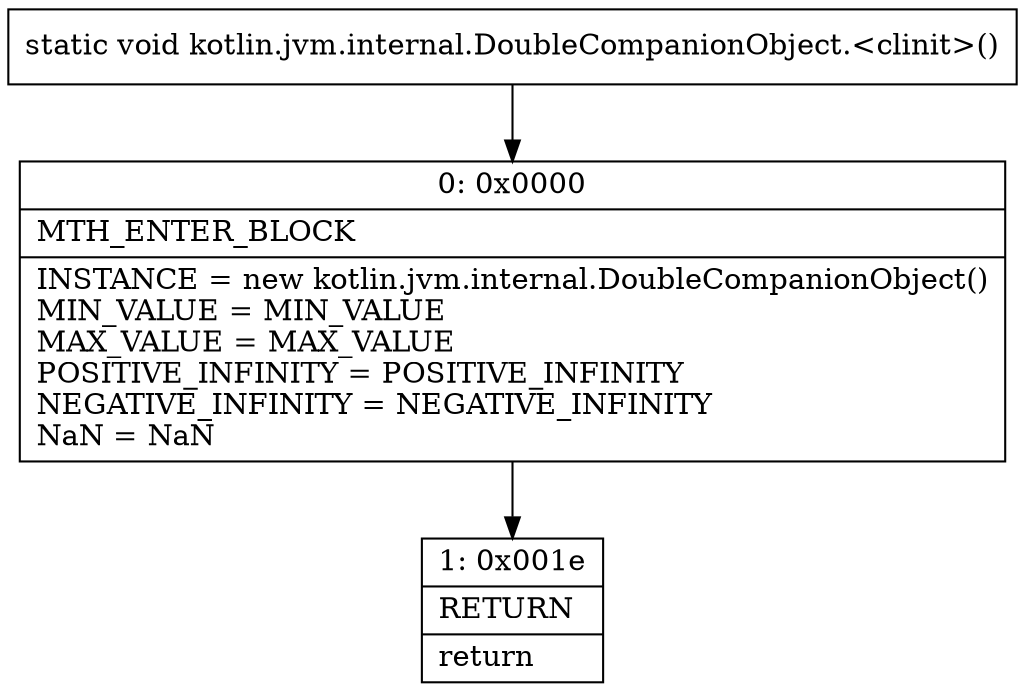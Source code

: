 digraph "CFG forkotlin.jvm.internal.DoubleCompanionObject.\<clinit\>()V" {
Node_0 [shape=record,label="{0\:\ 0x0000|MTH_ENTER_BLOCK\l|INSTANCE = new kotlin.jvm.internal.DoubleCompanionObject()\lMIN_VALUE = MIN_VALUE\lMAX_VALUE = MAX_VALUE\lPOSITIVE_INFINITY = POSITIVE_INFINITY\lNEGATIVE_INFINITY = NEGATIVE_INFINITY\lNaN = NaN\l}"];
Node_1 [shape=record,label="{1\:\ 0x001e|RETURN\l|return\l}"];
MethodNode[shape=record,label="{static void kotlin.jvm.internal.DoubleCompanionObject.\<clinit\>() }"];
MethodNode -> Node_0;
Node_0 -> Node_1;
}

